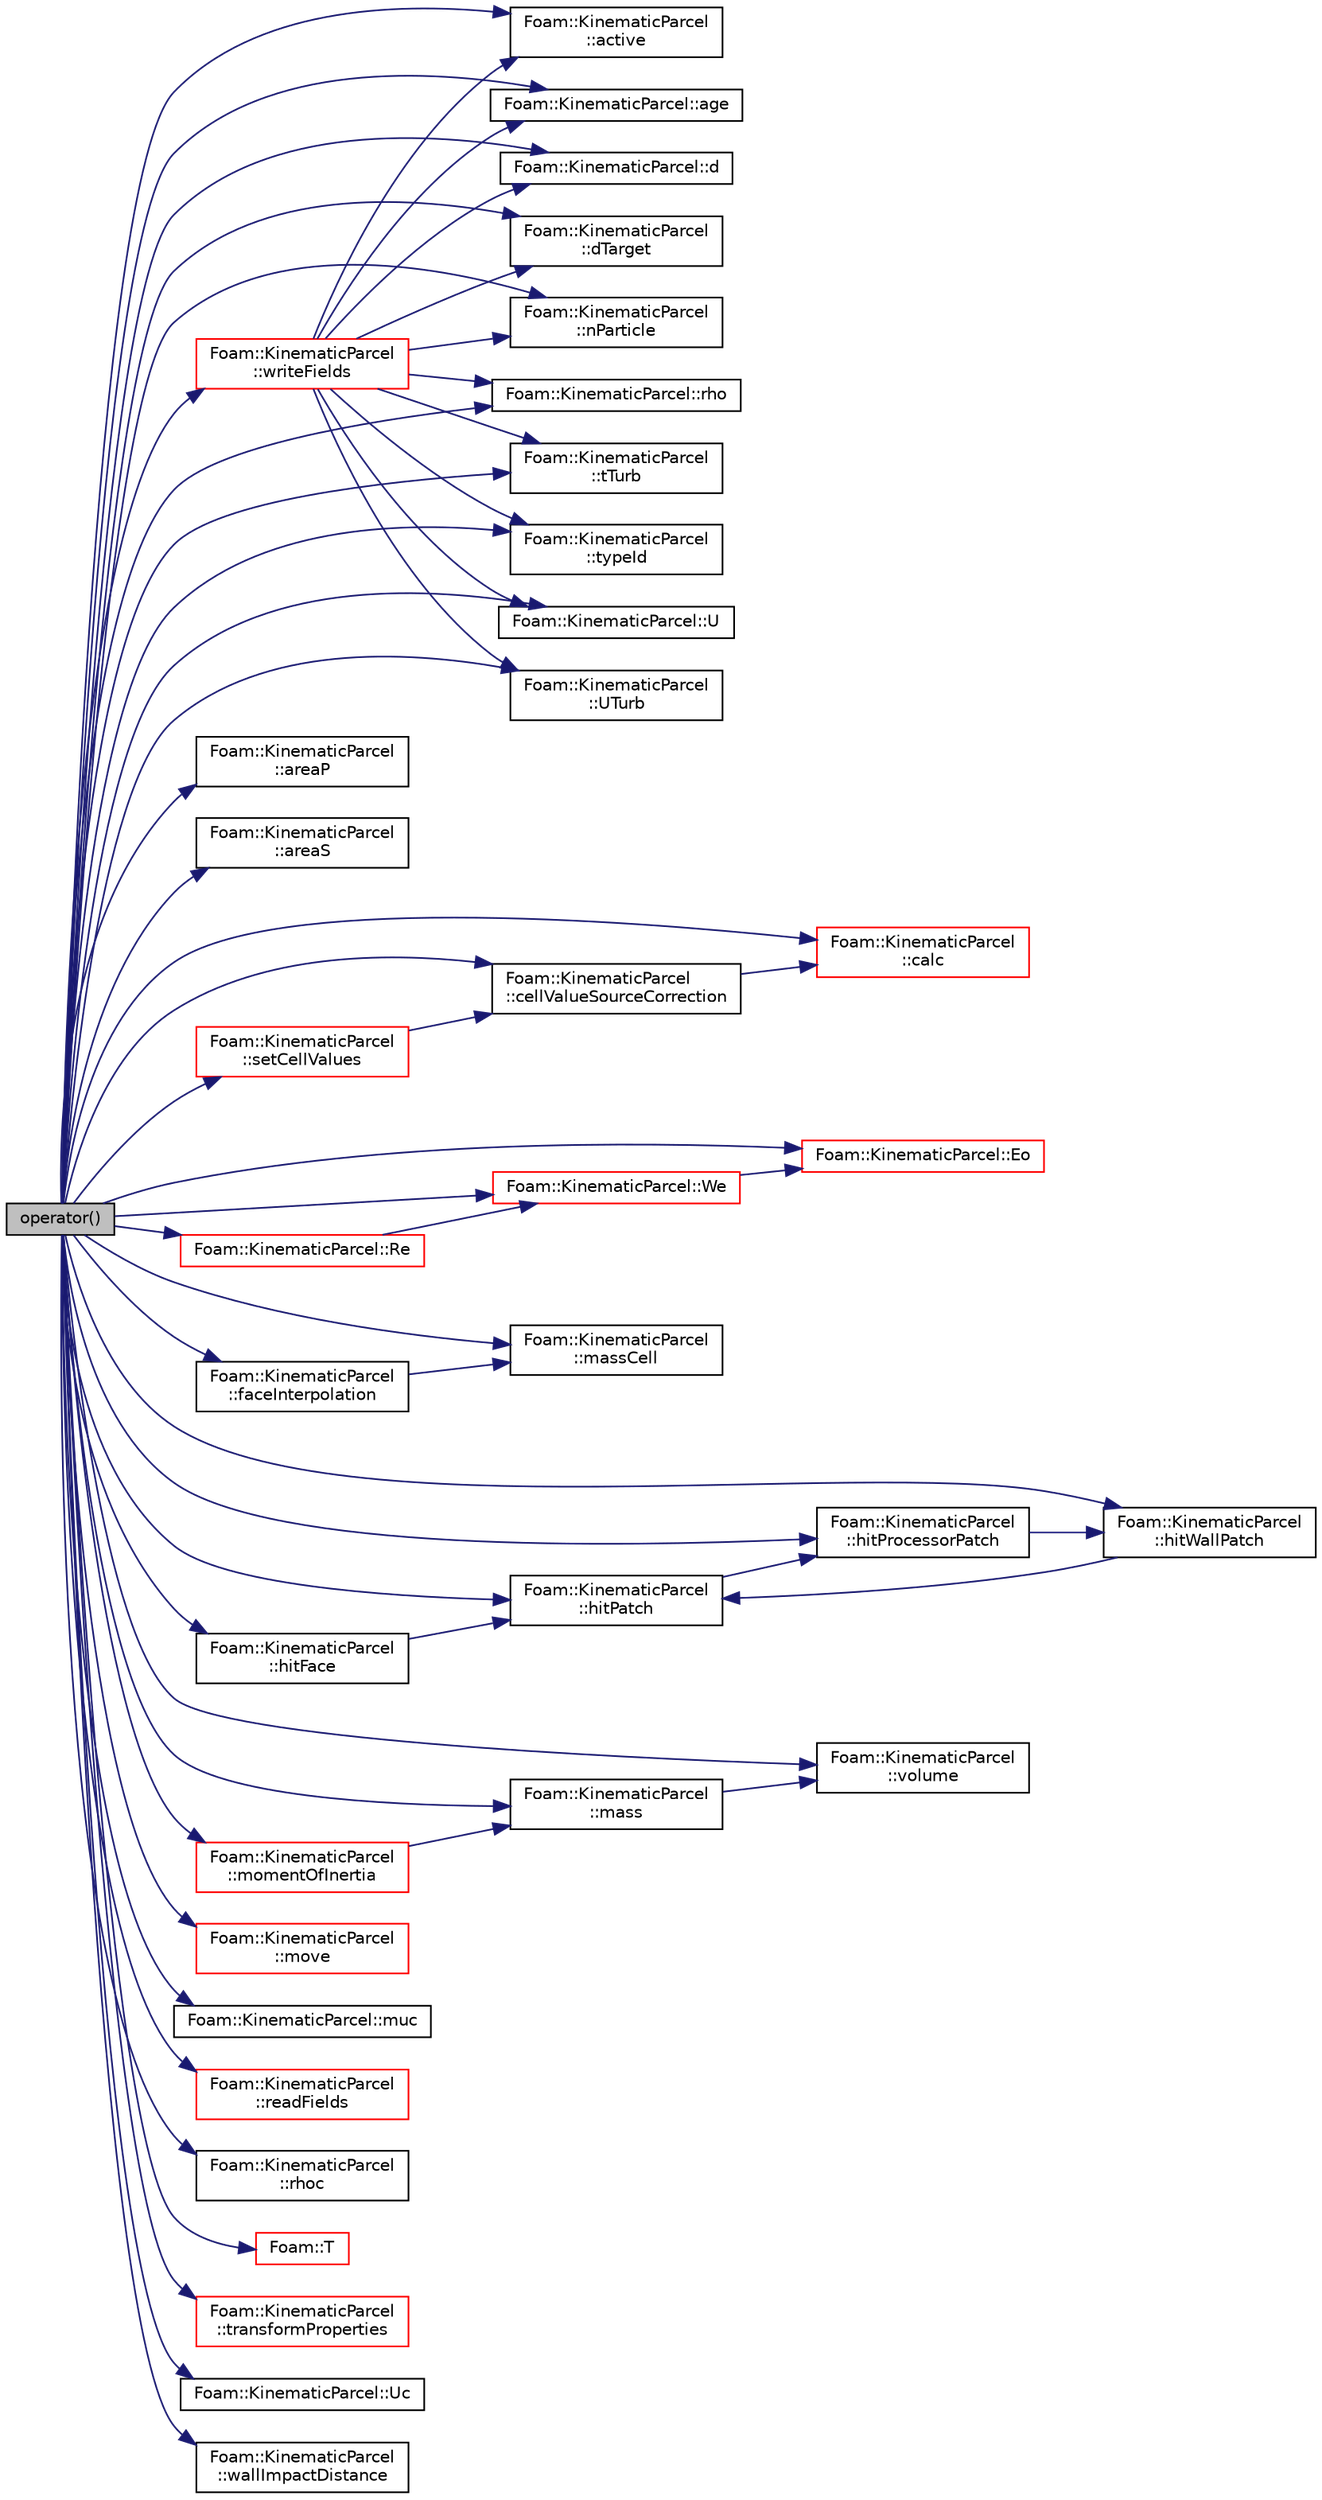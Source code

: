 digraph "operator()"
{
  bgcolor="transparent";
  edge [fontname="Helvetica",fontsize="10",labelfontname="Helvetica",labelfontsize="10"];
  node [fontname="Helvetica",fontsize="10",shape=record];
  rankdir="LR";
  Node1 [label="operator()",height=0.2,width=0.4,color="black", fillcolor="grey75", style="filled", fontcolor="black"];
  Node1 -> Node2 [color="midnightblue",fontsize="10",style="solid",fontname="Helvetica"];
  Node2 [label="Foam::KinematicParcel\l::active",height=0.2,width=0.4,color="black",URL="$a01257.html#a6fd1dc792a0b98e6530a7383d4ef3074",tooltip="Return const access to active flag. "];
  Node1 -> Node3 [color="midnightblue",fontsize="10",style="solid",fontname="Helvetica"];
  Node3 [label="Foam::KinematicParcel::age",height=0.2,width=0.4,color="black",URL="$a01257.html#a407f9acf262bd982fa286e54551f5913",tooltip="Return const access to the age. "];
  Node1 -> Node4 [color="midnightblue",fontsize="10",style="solid",fontname="Helvetica"];
  Node4 [label="Foam::KinematicParcel\l::areaP",height=0.2,width=0.4,color="black",URL="$a01257.html#a4a5642227167166536301c59e846f2be",tooltip="Particle projected area. "];
  Node1 -> Node5 [color="midnightblue",fontsize="10",style="solid",fontname="Helvetica"];
  Node5 [label="Foam::KinematicParcel\l::areaS",height=0.2,width=0.4,color="black",URL="$a01257.html#a97b7710c5e0e5f7da937c4ee7198b7c0",tooltip="Particle surface area. "];
  Node1 -> Node6 [color="midnightblue",fontsize="10",style="solid",fontname="Helvetica"];
  Node6 [label="Foam::KinematicParcel\l::calc",height=0.2,width=0.4,color="red",URL="$a01257.html#a6a46515d02de32cba752f8c0cdd512e9",tooltip="Update parcel properties over the time interval. "];
  Node1 -> Node7 [color="midnightblue",fontsize="10",style="solid",fontname="Helvetica"];
  Node7 [label="Foam::KinematicParcel\l::cellValueSourceCorrection",height=0.2,width=0.4,color="black",URL="$a01257.html#af47d660ddf922326f7b61a7d841572e5",tooltip="Correct cell values using latest transfer information. "];
  Node7 -> Node6 [color="midnightblue",fontsize="10",style="solid",fontname="Helvetica"];
  Node1 -> Node8 [color="midnightblue",fontsize="10",style="solid",fontname="Helvetica"];
  Node8 [label="Foam::KinematicParcel::d",height=0.2,width=0.4,color="black",URL="$a01257.html#a32cafc10ef1066f92a80e565110fce69",tooltip="Return const access to diameter. "];
  Node1 -> Node9 [color="midnightblue",fontsize="10",style="solid",fontname="Helvetica"];
  Node9 [label="Foam::KinematicParcel\l::dTarget",height=0.2,width=0.4,color="black",URL="$a01257.html#a72cefb2562566e148bd3c22e1cf3b712",tooltip="Return const access to target diameter. "];
  Node1 -> Node10 [color="midnightblue",fontsize="10",style="solid",fontname="Helvetica"];
  Node10 [label="Foam::KinematicParcel::Eo",height=0.2,width=0.4,color="red",URL="$a01257.html#a27912c77f73dddbb21085b2a15e83f9a",tooltip="Eotvos number. "];
  Node1 -> Node11 [color="midnightblue",fontsize="10",style="solid",fontname="Helvetica"];
  Node11 [label="Foam::KinematicParcel\l::faceInterpolation",height=0.2,width=0.4,color="black",URL="$a01257.html#a00509cb323bc0ca58eb6418fe950a187",tooltip="Return the index of the face used in the interpolation routine. "];
  Node11 -> Node12 [color="midnightblue",fontsize="10",style="solid",fontname="Helvetica"];
  Node12 [label="Foam::KinematicParcel\l::massCell",height=0.2,width=0.4,color="black",URL="$a01257.html#a9efb5b9600e04b36e3d4149ff4bbdf1d",tooltip="Cell owner mass. "];
  Node1 -> Node13 [color="midnightblue",fontsize="10",style="solid",fontname="Helvetica"];
  Node13 [label="Foam::KinematicParcel\l::hitFace",height=0.2,width=0.4,color="black",URL="$a01257.html#a614a8a1ce70bc188ccb9209dec34aaf6",tooltip="Overridable function to handle the particle hitting a face. "];
  Node13 -> Node14 [color="midnightblue",fontsize="10",style="solid",fontname="Helvetica"];
  Node14 [label="Foam::KinematicParcel\l::hitPatch",height=0.2,width=0.4,color="black",URL="$a01257.html#acc05f3932a250a041736b4d4693e6755",tooltip="Overridable function to handle the particle hitting a patch. "];
  Node14 -> Node15 [color="midnightblue",fontsize="10",style="solid",fontname="Helvetica"];
  Node15 [label="Foam::KinematicParcel\l::hitProcessorPatch",height=0.2,width=0.4,color="black",URL="$a01257.html#a33af816e273d479bfd906734e58ce6a0",tooltip="Overridable function to handle the particle hitting a. "];
  Node15 -> Node16 [color="midnightblue",fontsize="10",style="solid",fontname="Helvetica"];
  Node16 [label="Foam::KinematicParcel\l::hitWallPatch",height=0.2,width=0.4,color="black",URL="$a01257.html#a2f016956a18640904586b7df825867c8",tooltip="Overridable function to handle the particle hitting a wallPatch. "];
  Node16 -> Node14 [color="midnightblue",fontsize="10",style="solid",fontname="Helvetica"];
  Node1 -> Node14 [color="midnightblue",fontsize="10",style="solid",fontname="Helvetica"];
  Node1 -> Node15 [color="midnightblue",fontsize="10",style="solid",fontname="Helvetica"];
  Node1 -> Node16 [color="midnightblue",fontsize="10",style="solid",fontname="Helvetica"];
  Node1 -> Node17 [color="midnightblue",fontsize="10",style="solid",fontname="Helvetica"];
  Node17 [label="Foam::KinematicParcel\l::mass",height=0.2,width=0.4,color="black",URL="$a01257.html#aa2d02a8d148de6c07165e04110e7a728",tooltip="Particle mass. "];
  Node17 -> Node18 [color="midnightblue",fontsize="10",style="solid",fontname="Helvetica"];
  Node18 [label="Foam::KinematicParcel\l::volume",height=0.2,width=0.4,color="black",URL="$a01257.html#a41e76be26a776d1ffde9e2eda8201075",tooltip="Particle volume. "];
  Node1 -> Node12 [color="midnightblue",fontsize="10",style="solid",fontname="Helvetica"];
  Node1 -> Node19 [color="midnightblue",fontsize="10",style="solid",fontname="Helvetica"];
  Node19 [label="Foam::KinematicParcel\l::momentOfInertia",height=0.2,width=0.4,color="red",URL="$a01257.html#aa05b8d2263940b52122d1c0bc57f08f5",tooltip="Particle moment of inertia around diameter axis. "];
  Node19 -> Node17 [color="midnightblue",fontsize="10",style="solid",fontname="Helvetica"];
  Node1 -> Node20 [color="midnightblue",fontsize="10",style="solid",fontname="Helvetica"];
  Node20 [label="Foam::KinematicParcel\l::move",height=0.2,width=0.4,color="red",URL="$a01257.html#a11bc6dce932dcca261959dab510eca54",tooltip="Move the parcel. "];
  Node1 -> Node21 [color="midnightblue",fontsize="10",style="solid",fontname="Helvetica"];
  Node21 [label="Foam::KinematicParcel::muc",height=0.2,width=0.4,color="black",URL="$a01257.html#a8896252a4e450904343fc601a7c2f4df",tooltip="Return const access to carrier viscosity [Pa.s]. "];
  Node1 -> Node22 [color="midnightblue",fontsize="10",style="solid",fontname="Helvetica"];
  Node22 [label="Foam::KinematicParcel\l::nParticle",height=0.2,width=0.4,color="black",URL="$a01257.html#a8795aa883866921f0185a00c4e985565",tooltip="Return const access to number of particles. "];
  Node1 -> Node23 [color="midnightblue",fontsize="10",style="solid",fontname="Helvetica"];
  Node23 [label="Foam::KinematicParcel::Re",height=0.2,width=0.4,color="red",URL="$a01257.html#af0440f80dbb2c7e3b01fc7d00a16f77a",tooltip="Reynolds number. "];
  Node23 -> Node24 [color="midnightblue",fontsize="10",style="solid",fontname="Helvetica"];
  Node24 [label="Foam::KinematicParcel::We",height=0.2,width=0.4,color="red",URL="$a01257.html#a692d0dc3bf86a25dfd7be381b96ff7de",tooltip="Weber number. "];
  Node24 -> Node10 [color="midnightblue",fontsize="10",style="solid",fontname="Helvetica"];
  Node1 -> Node25 [color="midnightblue",fontsize="10",style="solid",fontname="Helvetica"];
  Node25 [label="Foam::KinematicParcel\l::readFields",height=0.2,width=0.4,color="red",URL="$a01257.html#ae1118a08fed2fe58c47d9142f0f131af",tooltip="Read. "];
  Node1 -> Node26 [color="midnightblue",fontsize="10",style="solid",fontname="Helvetica"];
  Node26 [label="Foam::KinematicParcel::rho",height=0.2,width=0.4,color="black",URL="$a01257.html#a018c54daabae7530f0261ee245b36880",tooltip="Return const access to density. "];
  Node1 -> Node27 [color="midnightblue",fontsize="10",style="solid",fontname="Helvetica"];
  Node27 [label="Foam::KinematicParcel\l::rhoc",height=0.2,width=0.4,color="black",URL="$a01257.html#a9b209da8c5b0ee87c498c3d5744bf35e",tooltip="Return const access to carrier density [kg/m3]. "];
  Node1 -> Node28 [color="midnightblue",fontsize="10",style="solid",fontname="Helvetica"];
  Node28 [label="Foam::KinematicParcel\l::setCellValues",height=0.2,width=0.4,color="red",URL="$a01257.html#ad8f8e29c218563cbc811689b2b2ddb28",tooltip="Set cell values. "];
  Node28 -> Node7 [color="midnightblue",fontsize="10",style="solid",fontname="Helvetica"];
  Node1 -> Node29 [color="midnightblue",fontsize="10",style="solid",fontname="Helvetica"];
  Node29 [label="Foam::T",height=0.2,width=0.4,color="red",URL="$a10974.html#ae57fda0abb14bb0944947c463c6e09d4"];
  Node1 -> Node30 [color="midnightblue",fontsize="10",style="solid",fontname="Helvetica"];
  Node30 [label="Foam::KinematicParcel\l::transformProperties",height=0.2,width=0.4,color="red",URL="$a01257.html#a021e6438cfdab7a29053eb812cda8ea3",tooltip="Transform the physical properties of the particle. "];
  Node1 -> Node31 [color="midnightblue",fontsize="10",style="solid",fontname="Helvetica"];
  Node31 [label="Foam::KinematicParcel\l::tTurb",height=0.2,width=0.4,color="black",URL="$a01257.html#a6291835be83f0cb1a55b3b19e45f6645",tooltip="Return const access to time spent in turbulent eddy. "];
  Node1 -> Node32 [color="midnightblue",fontsize="10",style="solid",fontname="Helvetica"];
  Node32 [label="Foam::KinematicParcel\l::typeId",height=0.2,width=0.4,color="black",URL="$a01257.html#a55baadca0fb70f6adc55018b0e9c5235",tooltip="Return const access to type id. "];
  Node1 -> Node33 [color="midnightblue",fontsize="10",style="solid",fontname="Helvetica"];
  Node33 [label="Foam::KinematicParcel::U",height=0.2,width=0.4,color="black",URL="$a01257.html#a836d871041ff82c808364d73209840ae",tooltip="Return const access to velocity. "];
  Node1 -> Node34 [color="midnightblue",fontsize="10",style="solid",fontname="Helvetica"];
  Node34 [label="Foam::KinematicParcel::Uc",height=0.2,width=0.4,color="black",URL="$a01257.html#ad006087c136c3abaf703b2591c0287e9",tooltip="Return const access to carrier velocity [m/s]. "];
  Node1 -> Node35 [color="midnightblue",fontsize="10",style="solid",fontname="Helvetica"];
  Node35 [label="Foam::KinematicParcel\l::UTurb",height=0.2,width=0.4,color="black",URL="$a01257.html#a920c57859e60bd58f57afd1c4082db26",tooltip="Return const access to turbulent velocity fluctuation. "];
  Node1 -> Node18 [color="midnightblue",fontsize="10",style="solid",fontname="Helvetica"];
  Node1 -> Node36 [color="midnightblue",fontsize="10",style="solid",fontname="Helvetica"];
  Node36 [label="Foam::KinematicParcel\l::wallImpactDistance",height=0.2,width=0.4,color="black",URL="$a01257.html#a73aee8a46fedc7285603c45bdeab6689",tooltip="The nearest distance to a wall that the particle can be. "];
  Node1 -> Node24 [color="midnightblue",fontsize="10",style="solid",fontname="Helvetica"];
  Node1 -> Node37 [color="midnightblue",fontsize="10",style="solid",fontname="Helvetica"];
  Node37 [label="Foam::KinematicParcel\l::writeFields",height=0.2,width=0.4,color="red",URL="$a01257.html#a906eddb9c2a5710c531a5a57276cc18e",tooltip="Write. "];
  Node37 -> Node2 [color="midnightblue",fontsize="10",style="solid",fontname="Helvetica"];
  Node37 -> Node3 [color="midnightblue",fontsize="10",style="solid",fontname="Helvetica"];
  Node37 -> Node8 [color="midnightblue",fontsize="10",style="solid",fontname="Helvetica"];
  Node37 -> Node9 [color="midnightblue",fontsize="10",style="solid",fontname="Helvetica"];
  Node37 -> Node22 [color="midnightblue",fontsize="10",style="solid",fontname="Helvetica"];
  Node37 -> Node26 [color="midnightblue",fontsize="10",style="solid",fontname="Helvetica"];
  Node37 -> Node31 [color="midnightblue",fontsize="10",style="solid",fontname="Helvetica"];
  Node37 -> Node32 [color="midnightblue",fontsize="10",style="solid",fontname="Helvetica"];
  Node37 -> Node33 [color="midnightblue",fontsize="10",style="solid",fontname="Helvetica"];
  Node37 -> Node35 [color="midnightblue",fontsize="10",style="solid",fontname="Helvetica"];
}
